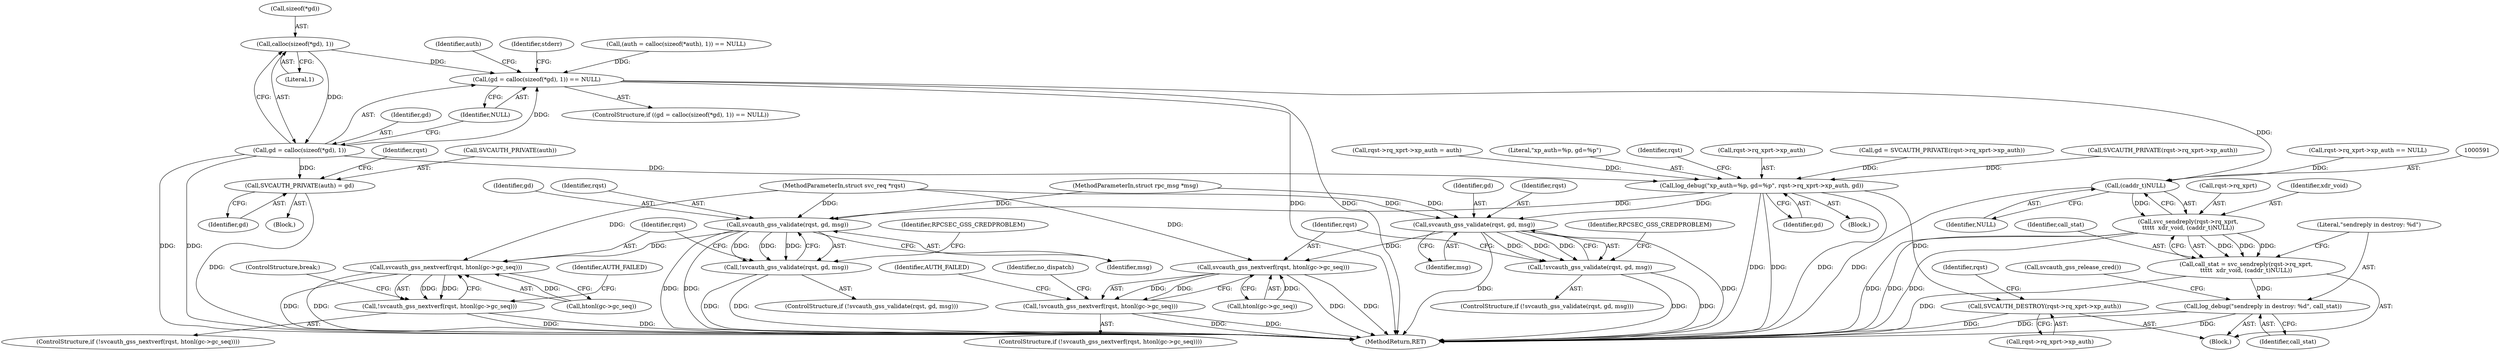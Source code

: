 digraph "0_krb5_5bb8a6b9c9eb8dd22bc9526751610aaa255ead9c@API" {
"1000170" [label="(Call,calloc(sizeof(*gd), 1))"];
"1000167" [label="(Call,(gd = calloc(sizeof(*gd), 1)) == NULL)"];
"1000590" [label="(Call,(caddr_t)NULL)"];
"1000585" [label="(Call,svc_sendreply(rqst->rq_xprt,\n\t\t\t\t\t  xdr_void, (caddr_t)NULL))"];
"1000583" [label="(Call,call_stat = svc_sendreply(rqst->rq_xprt,\n\t\t\t\t\t  xdr_void, (caddr_t)NULL))"];
"1000593" [label="(Call,log_debug(\"sendreply in destroy: %d\", call_stat))"];
"1000168" [label="(Call,gd = calloc(sizeof(*gd), 1))"];
"1000188" [label="(Call,SVCAUTH_PRIVATE(auth) = gd)"];
"1000208" [label="(Call,log_debug(\"xp_auth=%p, gd=%p\", rqst->rq_xprt->xp_auth, gd))"];
"1000535" [label="(Call,svcauth_gss_validate(rqst, gd, msg))"];
"1000534" [label="(Call,!svcauth_gss_validate(rqst, gd, msg))"];
"1000543" [label="(Call,svcauth_gss_nextverf(rqst, htonl(gc->gc_seq)))"];
"1000542" [label="(Call,!svcauth_gss_nextverf(rqst, htonl(gc->gc_seq)))"];
"1000563" [label="(Call,svcauth_gss_validate(rqst, gd, msg))"];
"1000562" [label="(Call,!svcauth_gss_validate(rqst, gd, msg))"];
"1000571" [label="(Call,svcauth_gss_nextverf(rqst, htonl(gc->gc_seq)))"];
"1000570" [label="(Call,!svcauth_gss_nextverf(rqst, htonl(gc->gc_seq)))"];
"1000601" [label="(Call,SVCAUTH_DESTROY(rqst->rq_xprt->xp_auth))"];
"1000572" [label="(Identifier,rqst)"];
"1000166" [label="(ControlStructure,if ((gd = calloc(sizeof(*gd), 1)) == NULL))"];
"1000564" [label="(Identifier,rqst)"];
"1000188" [label="(Call,SVCAUTH_PRIVATE(auth) = gd)"];
"1000175" [label="(Identifier,NULL)"];
"1000562" [label="(Call,!svcauth_gss_validate(rqst, gd, msg))"];
"1000586" [label="(Call,rqst->rq_xprt)"];
"1000220" [label="(Identifier,rqst)"];
"1000570" [label="(Call,!svcauth_gss_nextverf(rqst, htonl(gc->gc_seq)))"];
"1000595" [label="(Identifier,call_stat)"];
"1000151" [label="(Call,(auth = calloc(sizeof(*auth), 1)) == NULL)"];
"1000593" [label="(Call,log_debug(\"sendreply in destroy: %d\", call_stat))"];
"1000191" [label="(Identifier,gd)"];
"1000602" [label="(Call,rqst->rq_xprt->xp_auth)"];
"1000610" [label="(Identifier,rqst)"];
"1000584" [label="(Identifier,call_stat)"];
"1000540" [label="(Identifier,RPCSEC_GSS_CREDPROBLEM)"];
"1000167" [label="(Call,(gd = calloc(sizeof(*gd), 1)) == NULL)"];
"1000215" [label="(Identifier,gd)"];
"1000545" [label="(Call,htonl(gc->gc_seq))"];
"1000565" [label="(Identifier,gd)"];
"1000111" [label="(MethodParameterIn,struct rpc_msg *msg)"];
"1000171" [label="(Call,sizeof(*gd))"];
"1000210" [label="(Call,rqst->rq_xprt->xp_auth)"];
"1000189" [label="(Call,SVCAUTH_PRIVATE(auth))"];
"1000110" [label="(MethodParameterIn,struct svc_req *rqst)"];
"1000113" [label="(Block,)"];
"1000535" [label="(Call,svcauth_gss_validate(rqst, gd, msg))"];
"1000184" [label="(Identifier,auth)"];
"1000538" [label="(Identifier,msg)"];
"1000536" [label="(Identifier,rqst)"];
"1000589" [label="(Identifier,xdr_void)"];
"1000169" [label="(Identifier,gd)"];
"1000542" [label="(Call,!svcauth_gss_nextverf(rqst, htonl(gc->gc_seq)))"];
"1000200" [label="(Call,gd = SVCAUTH_PRIVATE(rqst->rq_xprt->xp_auth))"];
"1000561" [label="(ControlStructure,if (!svcauth_gss_validate(rqst, gd, msg)))"];
"1000178" [label="(Identifier,stderr)"];
"1000632" [label="(MethodReturn,RET)"];
"1000573" [label="(Call,htonl(gc->gc_seq))"];
"1000544" [label="(Identifier,rqst)"];
"1000541" [label="(ControlStructure,if (!svcauth_gss_nextverf(rqst, htonl(gc->gc_seq))))"];
"1000168" [label="(Call,gd = calloc(sizeof(*gd), 1))"];
"1000592" [label="(Identifier,NULL)"];
"1000428" [label="(Block,)"];
"1000202" [label="(Call,SVCAUTH_PRIVATE(rqst->rq_xprt->xp_auth))"];
"1000149" [label="(Block,)"];
"1000563" [label="(Call,svcauth_gss_validate(rqst, gd, msg))"];
"1000551" [label="(ControlStructure,break;)"];
"1000195" [label="(Identifier,rqst)"];
"1000578" [label="(Identifier,AUTH_FAILED)"];
"1000537" [label="(Identifier,gd)"];
"1000533" [label="(ControlStructure,if (!svcauth_gss_validate(rqst, gd, msg)))"];
"1000585" [label="(Call,svc_sendreply(rqst->rq_xprt,\n\t\t\t\t\t  xdr_void, (caddr_t)NULL))"];
"1000571" [label="(Call,svcauth_gss_nextverf(rqst, htonl(gc->gc_seq)))"];
"1000134" [label="(Call,rqst->rq_xprt->xp_auth == NULL)"];
"1000192" [label="(Call,rqst->rq_xprt->xp_auth = auth)"];
"1000170" [label="(Call,calloc(sizeof(*gd), 1))"];
"1000174" [label="(Literal,1)"];
"1000598" [label="(Call,svcauth_gss_release_cred())"];
"1000550" [label="(Identifier,AUTH_FAILED)"];
"1000209" [label="(Literal,\"xp_auth=%p, gd=%p\")"];
"1000566" [label="(Identifier,msg)"];
"1000601" [label="(Call,SVCAUTH_DESTROY(rqst->rq_xprt->xp_auth))"];
"1000543" [label="(Call,svcauth_gss_nextverf(rqst, htonl(gc->gc_seq)))"];
"1000208" [label="(Call,log_debug(\"xp_auth=%p, gd=%p\", rqst->rq_xprt->xp_auth, gd))"];
"1000581" [label="(Identifier,no_dispatch)"];
"1000534" [label="(Call,!svcauth_gss_validate(rqst, gd, msg))"];
"1000583" [label="(Call,call_stat = svc_sendreply(rqst->rq_xprt,\n\t\t\t\t\t  xdr_void, (caddr_t)NULL))"];
"1000590" [label="(Call,(caddr_t)NULL)"];
"1000569" [label="(ControlStructure,if (!svcauth_gss_nextverf(rqst, htonl(gc->gc_seq))))"];
"1000568" [label="(Identifier,RPCSEC_GSS_CREDPROBLEM)"];
"1000594" [label="(Literal,\"sendreply in destroy: %d\")"];
"1000170" -> "1000168"  [label="AST: "];
"1000170" -> "1000174"  [label="CFG: "];
"1000171" -> "1000170"  [label="AST: "];
"1000174" -> "1000170"  [label="AST: "];
"1000168" -> "1000170"  [label="CFG: "];
"1000170" -> "1000167"  [label="DDG: "];
"1000170" -> "1000168"  [label="DDG: "];
"1000167" -> "1000166"  [label="AST: "];
"1000167" -> "1000175"  [label="CFG: "];
"1000168" -> "1000167"  [label="AST: "];
"1000175" -> "1000167"  [label="AST: "];
"1000178" -> "1000167"  [label="CFG: "];
"1000184" -> "1000167"  [label="CFG: "];
"1000167" -> "1000632"  [label="DDG: "];
"1000167" -> "1000632"  [label="DDG: "];
"1000168" -> "1000167"  [label="DDG: "];
"1000151" -> "1000167"  [label="DDG: "];
"1000167" -> "1000590"  [label="DDG: "];
"1000590" -> "1000585"  [label="AST: "];
"1000590" -> "1000592"  [label="CFG: "];
"1000591" -> "1000590"  [label="AST: "];
"1000592" -> "1000590"  [label="AST: "];
"1000585" -> "1000590"  [label="CFG: "];
"1000590" -> "1000632"  [label="DDG: "];
"1000590" -> "1000585"  [label="DDG: "];
"1000134" -> "1000590"  [label="DDG: "];
"1000585" -> "1000583"  [label="AST: "];
"1000586" -> "1000585"  [label="AST: "];
"1000589" -> "1000585"  [label="AST: "];
"1000583" -> "1000585"  [label="CFG: "];
"1000585" -> "1000632"  [label="DDG: "];
"1000585" -> "1000632"  [label="DDG: "];
"1000585" -> "1000632"  [label="DDG: "];
"1000585" -> "1000583"  [label="DDG: "];
"1000585" -> "1000583"  [label="DDG: "];
"1000585" -> "1000583"  [label="DDG: "];
"1000583" -> "1000428"  [label="AST: "];
"1000584" -> "1000583"  [label="AST: "];
"1000594" -> "1000583"  [label="CFG: "];
"1000583" -> "1000632"  [label="DDG: "];
"1000583" -> "1000593"  [label="DDG: "];
"1000593" -> "1000428"  [label="AST: "];
"1000593" -> "1000595"  [label="CFG: "];
"1000594" -> "1000593"  [label="AST: "];
"1000595" -> "1000593"  [label="AST: "];
"1000598" -> "1000593"  [label="CFG: "];
"1000593" -> "1000632"  [label="DDG: "];
"1000593" -> "1000632"  [label="DDG: "];
"1000169" -> "1000168"  [label="AST: "];
"1000175" -> "1000168"  [label="CFG: "];
"1000168" -> "1000632"  [label="DDG: "];
"1000168" -> "1000632"  [label="DDG: "];
"1000168" -> "1000188"  [label="DDG: "];
"1000168" -> "1000208"  [label="DDG: "];
"1000188" -> "1000149"  [label="AST: "];
"1000188" -> "1000191"  [label="CFG: "];
"1000189" -> "1000188"  [label="AST: "];
"1000191" -> "1000188"  [label="AST: "];
"1000195" -> "1000188"  [label="CFG: "];
"1000188" -> "1000632"  [label="DDG: "];
"1000208" -> "1000113"  [label="AST: "];
"1000208" -> "1000215"  [label="CFG: "];
"1000209" -> "1000208"  [label="AST: "];
"1000210" -> "1000208"  [label="AST: "];
"1000215" -> "1000208"  [label="AST: "];
"1000220" -> "1000208"  [label="CFG: "];
"1000208" -> "1000632"  [label="DDG: "];
"1000208" -> "1000632"  [label="DDG: "];
"1000208" -> "1000632"  [label="DDG: "];
"1000202" -> "1000208"  [label="DDG: "];
"1000192" -> "1000208"  [label="DDG: "];
"1000200" -> "1000208"  [label="DDG: "];
"1000208" -> "1000535"  [label="DDG: "];
"1000208" -> "1000563"  [label="DDG: "];
"1000208" -> "1000601"  [label="DDG: "];
"1000535" -> "1000534"  [label="AST: "];
"1000535" -> "1000538"  [label="CFG: "];
"1000536" -> "1000535"  [label="AST: "];
"1000537" -> "1000535"  [label="AST: "];
"1000538" -> "1000535"  [label="AST: "];
"1000534" -> "1000535"  [label="CFG: "];
"1000535" -> "1000632"  [label="DDG: "];
"1000535" -> "1000632"  [label="DDG: "];
"1000535" -> "1000534"  [label="DDG: "];
"1000535" -> "1000534"  [label="DDG: "];
"1000535" -> "1000534"  [label="DDG: "];
"1000110" -> "1000535"  [label="DDG: "];
"1000111" -> "1000535"  [label="DDG: "];
"1000535" -> "1000543"  [label="DDG: "];
"1000534" -> "1000533"  [label="AST: "];
"1000540" -> "1000534"  [label="CFG: "];
"1000544" -> "1000534"  [label="CFG: "];
"1000534" -> "1000632"  [label="DDG: "];
"1000534" -> "1000632"  [label="DDG: "];
"1000543" -> "1000542"  [label="AST: "];
"1000543" -> "1000545"  [label="CFG: "];
"1000544" -> "1000543"  [label="AST: "];
"1000545" -> "1000543"  [label="AST: "];
"1000542" -> "1000543"  [label="CFG: "];
"1000543" -> "1000632"  [label="DDG: "];
"1000543" -> "1000632"  [label="DDG: "];
"1000543" -> "1000542"  [label="DDG: "];
"1000543" -> "1000542"  [label="DDG: "];
"1000110" -> "1000543"  [label="DDG: "];
"1000545" -> "1000543"  [label="DDG: "];
"1000542" -> "1000541"  [label="AST: "];
"1000550" -> "1000542"  [label="CFG: "];
"1000551" -> "1000542"  [label="CFG: "];
"1000542" -> "1000632"  [label="DDG: "];
"1000542" -> "1000632"  [label="DDG: "];
"1000563" -> "1000562"  [label="AST: "];
"1000563" -> "1000566"  [label="CFG: "];
"1000564" -> "1000563"  [label="AST: "];
"1000565" -> "1000563"  [label="AST: "];
"1000566" -> "1000563"  [label="AST: "];
"1000562" -> "1000563"  [label="CFG: "];
"1000563" -> "1000632"  [label="DDG: "];
"1000563" -> "1000632"  [label="DDG: "];
"1000563" -> "1000562"  [label="DDG: "];
"1000563" -> "1000562"  [label="DDG: "];
"1000563" -> "1000562"  [label="DDG: "];
"1000110" -> "1000563"  [label="DDG: "];
"1000111" -> "1000563"  [label="DDG: "];
"1000563" -> "1000571"  [label="DDG: "];
"1000562" -> "1000561"  [label="AST: "];
"1000568" -> "1000562"  [label="CFG: "];
"1000572" -> "1000562"  [label="CFG: "];
"1000562" -> "1000632"  [label="DDG: "];
"1000562" -> "1000632"  [label="DDG: "];
"1000571" -> "1000570"  [label="AST: "];
"1000571" -> "1000573"  [label="CFG: "];
"1000572" -> "1000571"  [label="AST: "];
"1000573" -> "1000571"  [label="AST: "];
"1000570" -> "1000571"  [label="CFG: "];
"1000571" -> "1000632"  [label="DDG: "];
"1000571" -> "1000632"  [label="DDG: "];
"1000571" -> "1000570"  [label="DDG: "];
"1000571" -> "1000570"  [label="DDG: "];
"1000110" -> "1000571"  [label="DDG: "];
"1000573" -> "1000571"  [label="DDG: "];
"1000570" -> "1000569"  [label="AST: "];
"1000578" -> "1000570"  [label="CFG: "];
"1000581" -> "1000570"  [label="CFG: "];
"1000570" -> "1000632"  [label="DDG: "];
"1000570" -> "1000632"  [label="DDG: "];
"1000601" -> "1000428"  [label="AST: "];
"1000601" -> "1000602"  [label="CFG: "];
"1000602" -> "1000601"  [label="AST: "];
"1000610" -> "1000601"  [label="CFG: "];
"1000601" -> "1000632"  [label="DDG: "];
}
